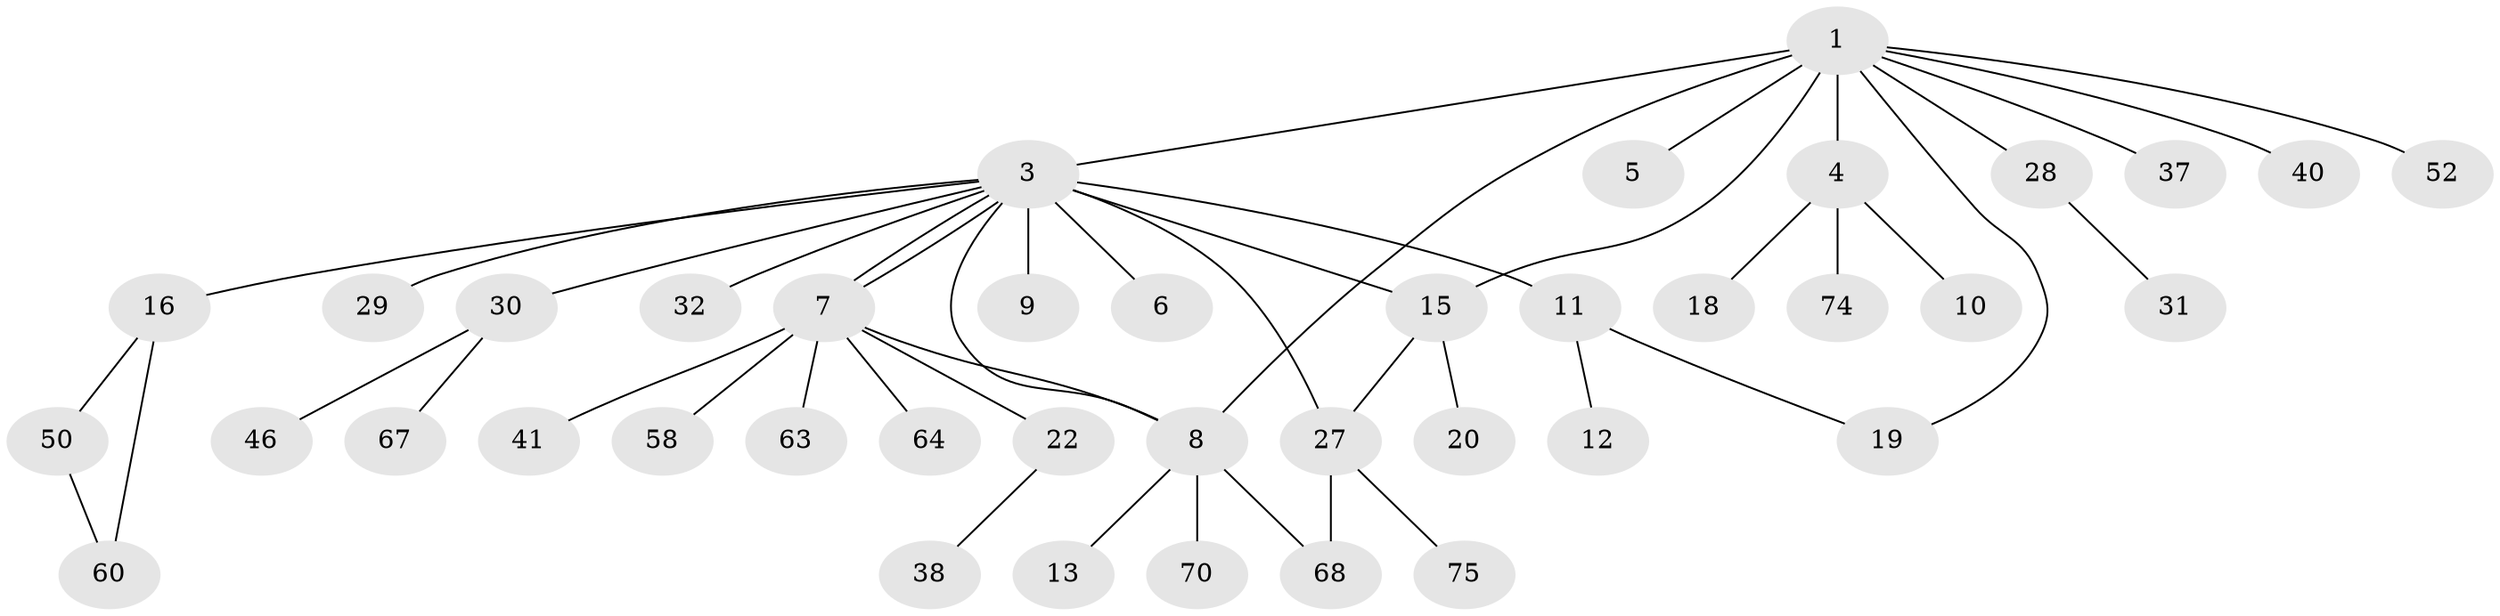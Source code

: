 // original degree distribution, {7: 0.025, 13: 0.0125, 11: 0.0125, 4: 0.0625, 1: 0.5875, 2: 0.175, 10: 0.0125, 9: 0.0125, 3: 0.0625, 6: 0.025, 5: 0.0125}
// Generated by graph-tools (version 1.1) at 2025/14/03/09/25 04:14:36]
// undirected, 40 vertices, 47 edges
graph export_dot {
graph [start="1"]
  node [color=gray90,style=filled];
  1 [super="+33+2"];
  3 [super="+24"];
  4;
  5;
  6 [super="+62"];
  7 [super="+17+14+23"];
  8 [super="+55"];
  9 [super="+45"];
  10;
  11 [super="+51"];
  12;
  13;
  15 [super="+44+39+25+49+79+48"];
  16;
  18;
  19;
  20;
  22;
  27;
  28;
  29;
  30 [super="+34"];
  31;
  32;
  37 [super="+43+80+47"];
  38 [super="+59"];
  40;
  41;
  46;
  50;
  52;
  58;
  60 [super="+77+69+65"];
  63;
  64;
  67;
  68;
  70;
  74;
  75;
  1 -- 8;
  1 -- 15 [weight=2];
  1 -- 19;
  1 -- 40;
  1 -- 52;
  1 -- 37 [weight=2];
  1 -- 3 [weight=2];
  1 -- 4;
  1 -- 5;
  1 -- 28;
  3 -- 6;
  3 -- 7;
  3 -- 7;
  3 -- 9;
  3 -- 11 [weight=2];
  3 -- 16;
  3 -- 29;
  3 -- 30;
  3 -- 32;
  3 -- 8;
  3 -- 27;
  3 -- 15;
  4 -- 10;
  4 -- 18;
  4 -- 74;
  7 -- 8;
  7 -- 22 [weight=2];
  7 -- 41;
  7 -- 63;
  7 -- 64;
  7 -- 58;
  8 -- 13;
  8 -- 68;
  8 -- 70;
  11 -- 12;
  11 -- 19;
  15 -- 20;
  15 -- 27;
  16 -- 50;
  16 -- 60;
  22 -- 38;
  27 -- 68;
  27 -- 75;
  28 -- 31;
  30 -- 46;
  30 -- 67;
  50 -- 60;
}
